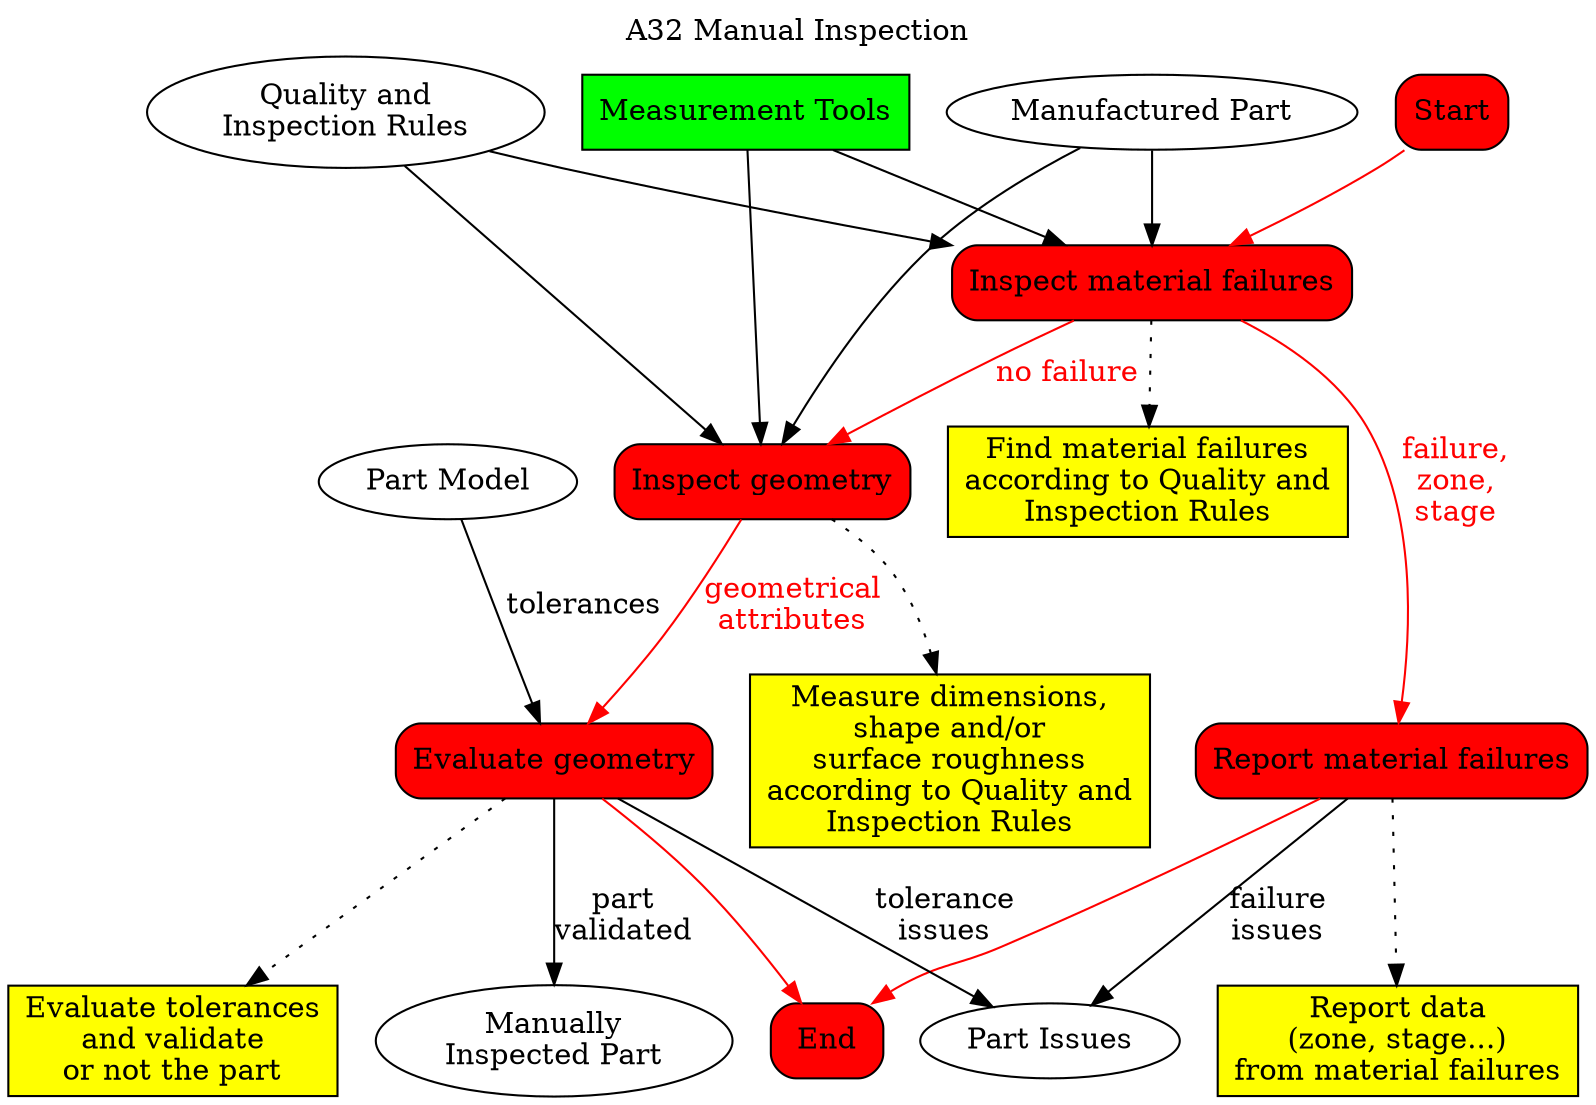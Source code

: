 digraph behaviourmodel {


# activity title
labelloc="t"
label="A32 Manual Inspection"

# inputs and outputs
node [shape=ellipse, style=filled, fillcolor=white, color=black]
model [label="Part Model"]
quality [label="Quality and\nInspection Rules"]
manufactured [label="Manufactured Part"]
man_inspected [label="Manually\nInspected Part"]
issues [label="Part Issues"]

# mechanisms
node [shape=box, style=filled, fillcolor=green, color=black]
measure [label="Measurement Tools"]

# tasks definition
node [shape=box, style="filled, rounded", fillcolor=red, color=black]
Start
t1 [label="Inspect material failures"]
t2 [label="Report material failures"]
t3 [label="Inspect geometry"]
t4 [label="Evaluate geometry"]
End

# rules
node [shape=box, style=filled, fillcolor=yellow, color=black]
r1 [label="Find material failures\naccording to Quality and\nInspection Rules"]
r2 [label="Report data\n(zone, stage...)\nfrom material failures"]
r3 [label="Measure dimensions,\nshape and/or\nsurface roughness\naccording to Quality and\nInspection Rules"]
r4 [label="Evaluate tolerances\nand validate\nor not the part"]

# attaching rules
edge [dir=forward, color=black, fontcolor=black, style=dotted]
t1 -> r1
t2 -> r2
t3 -> r3
t4 -> r4

# task sequence
edge [dir=forward, color=red, fontcolor=red, style=solid]
Start -> t1
t1 -> t2 [label="failure,\nzone,\nstage"]
t1 -> t3 [label="no failure"]
t2 -> End
t3 -> t4 [label="geometrical\nattributes"]
t4 -> End

# attaching mechanisms
edge [dir=forward, color=black]
measure -> {t1, t3}

# attaching inputs and outputs
edge [dir=forward, color=black, fontcolor=black, style=solid]
model -> t4 [label="tolerances"]
quality -> {t1, t3}
manufactured -> {t1, t3}
t2 -> issues [label="failure\nissues"]
t4 -> issues [label="tolerance\nissues"]
t4 -> man_inspected [label="part\nvalidated"]
}

